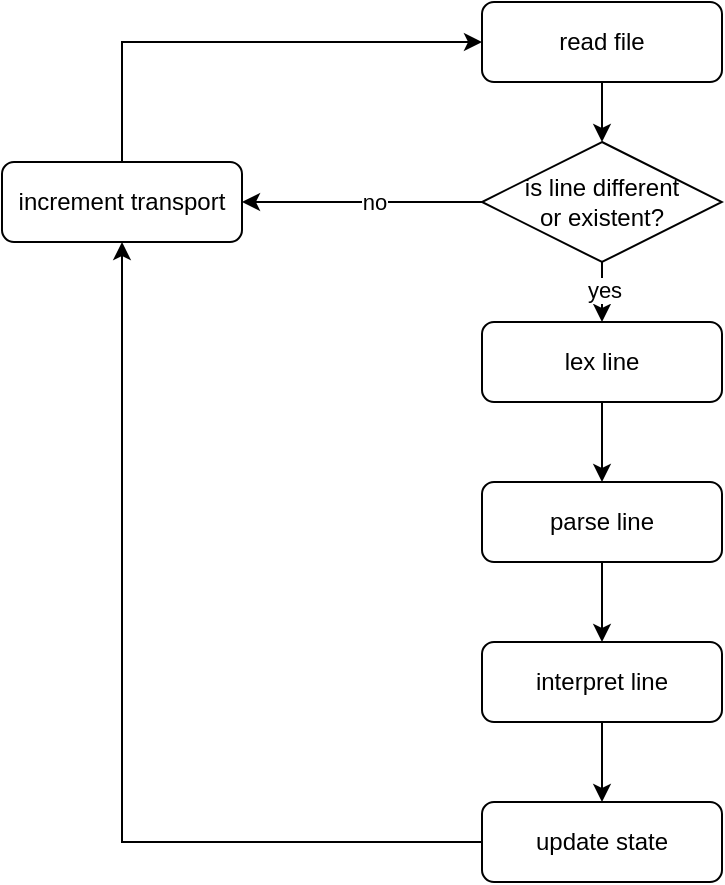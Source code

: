 <mxfile version="21.4.0" type="github">
  <diagram name="Page-1" id="0EupNEKPYwHdG02tcqmC">
    <mxGraphModel dx="1026" dy="606" grid="1" gridSize="10" guides="1" tooltips="1" connect="1" arrows="1" fold="1" page="1" pageScale="1" pageWidth="827" pageHeight="1169" math="0" shadow="0">
      <root>
        <mxCell id="0" />
        <mxCell id="1" parent="0" />
        <mxCell id="SH3Vviy2txnLB1Nsxo0J-16" style="edgeStyle=orthogonalEdgeStyle;rounded=0;orthogonalLoop=1;jettySize=auto;html=1;entryX=0.5;entryY=0;entryDx=0;entryDy=0;" edge="1" parent="1" source="SH3Vviy2txnLB1Nsxo0J-1" target="SH3Vviy2txnLB1Nsxo0J-15">
          <mxGeometry relative="1" as="geometry" />
        </mxCell>
        <mxCell id="SH3Vviy2txnLB1Nsxo0J-1" value="lex line" style="rounded=1;whiteSpace=wrap;html=1;" vertex="1" parent="1">
          <mxGeometry x="480" y="240" width="120" height="40" as="geometry" />
        </mxCell>
        <mxCell id="SH3Vviy2txnLB1Nsxo0J-20" style="edgeStyle=orthogonalEdgeStyle;rounded=0;orthogonalLoop=1;jettySize=auto;html=1;entryX=0.5;entryY=1;entryDx=0;entryDy=0;" edge="1" parent="1" source="SH3Vviy2txnLB1Nsxo0J-3" target="SH3Vviy2txnLB1Nsxo0J-4">
          <mxGeometry relative="1" as="geometry" />
        </mxCell>
        <mxCell id="SH3Vviy2txnLB1Nsxo0J-3" value="update state" style="rounded=1;whiteSpace=wrap;html=1;" vertex="1" parent="1">
          <mxGeometry x="480" y="480" width="120" height="40" as="geometry" />
        </mxCell>
        <mxCell id="SH3Vviy2txnLB1Nsxo0J-13" style="edgeStyle=orthogonalEdgeStyle;rounded=0;orthogonalLoop=1;jettySize=auto;html=1;entryX=0;entryY=0.5;entryDx=0;entryDy=0;" edge="1" parent="1" source="SH3Vviy2txnLB1Nsxo0J-4" target="SH3Vviy2txnLB1Nsxo0J-5">
          <mxGeometry relative="1" as="geometry">
            <Array as="points">
              <mxPoint x="300" y="100" />
            </Array>
          </mxGeometry>
        </mxCell>
        <mxCell id="SH3Vviy2txnLB1Nsxo0J-4" value="increment transport" style="rounded=1;whiteSpace=wrap;html=1;" vertex="1" parent="1">
          <mxGeometry x="240" y="160" width="120" height="40" as="geometry" />
        </mxCell>
        <mxCell id="SH3Vviy2txnLB1Nsxo0J-8" style="edgeStyle=orthogonalEdgeStyle;rounded=0;orthogonalLoop=1;jettySize=auto;html=1;entryX=0.5;entryY=0;entryDx=0;entryDy=0;" edge="1" parent="1" source="SH3Vviy2txnLB1Nsxo0J-5" target="SH3Vviy2txnLB1Nsxo0J-6">
          <mxGeometry relative="1" as="geometry" />
        </mxCell>
        <mxCell id="SH3Vviy2txnLB1Nsxo0J-5" value="read file" style="rounded=1;whiteSpace=wrap;html=1;" vertex="1" parent="1">
          <mxGeometry x="480" y="80" width="120" height="40" as="geometry" />
        </mxCell>
        <mxCell id="SH3Vviy2txnLB1Nsxo0J-7" style="edgeStyle=orthogonalEdgeStyle;rounded=0;orthogonalLoop=1;jettySize=auto;html=1;" edge="1" parent="1" source="SH3Vviy2txnLB1Nsxo0J-6" target="SH3Vviy2txnLB1Nsxo0J-1">
          <mxGeometry relative="1" as="geometry" />
        </mxCell>
        <mxCell id="SH3Vviy2txnLB1Nsxo0J-9" value="yes" style="edgeLabel;html=1;align=center;verticalAlign=middle;resizable=0;points=[];" vertex="1" connectable="0" parent="SH3Vviy2txnLB1Nsxo0J-7">
          <mxGeometry x="0.36" y="1" relative="1" as="geometry">
            <mxPoint as="offset" />
          </mxGeometry>
        </mxCell>
        <mxCell id="SH3Vviy2txnLB1Nsxo0J-12" style="edgeStyle=orthogonalEdgeStyle;rounded=0;orthogonalLoop=1;jettySize=auto;html=1;entryX=1;entryY=0.5;entryDx=0;entryDy=0;" edge="1" parent="1" source="SH3Vviy2txnLB1Nsxo0J-6" target="SH3Vviy2txnLB1Nsxo0J-4">
          <mxGeometry relative="1" as="geometry" />
        </mxCell>
        <mxCell id="SH3Vviy2txnLB1Nsxo0J-14" value="no" style="edgeLabel;html=1;align=center;verticalAlign=middle;resizable=0;points=[];" vertex="1" connectable="0" parent="SH3Vviy2txnLB1Nsxo0J-12">
          <mxGeometry x="-0.1" relative="1" as="geometry">
            <mxPoint as="offset" />
          </mxGeometry>
        </mxCell>
        <mxCell id="SH3Vviy2txnLB1Nsxo0J-6" value="is line different&lt;br&gt;or existent?" style="rhombus;whiteSpace=wrap;html=1;" vertex="1" parent="1">
          <mxGeometry x="480" y="150" width="120" height="60" as="geometry" />
        </mxCell>
        <mxCell id="SH3Vviy2txnLB1Nsxo0J-18" style="edgeStyle=orthogonalEdgeStyle;rounded=0;orthogonalLoop=1;jettySize=auto;html=1;entryX=0.5;entryY=0;entryDx=0;entryDy=0;" edge="1" parent="1" source="SH3Vviy2txnLB1Nsxo0J-15" target="SH3Vviy2txnLB1Nsxo0J-17">
          <mxGeometry relative="1" as="geometry" />
        </mxCell>
        <mxCell id="SH3Vviy2txnLB1Nsxo0J-15" value="parse line" style="rounded=1;whiteSpace=wrap;html=1;" vertex="1" parent="1">
          <mxGeometry x="480" y="320" width="120" height="40" as="geometry" />
        </mxCell>
        <mxCell id="SH3Vviy2txnLB1Nsxo0J-19" style="edgeStyle=orthogonalEdgeStyle;rounded=0;orthogonalLoop=1;jettySize=auto;html=1;entryX=0.5;entryY=0;entryDx=0;entryDy=0;" edge="1" parent="1" source="SH3Vviy2txnLB1Nsxo0J-17" target="SH3Vviy2txnLB1Nsxo0J-3">
          <mxGeometry relative="1" as="geometry" />
        </mxCell>
        <mxCell id="SH3Vviy2txnLB1Nsxo0J-17" value="interpret line" style="rounded=1;whiteSpace=wrap;html=1;" vertex="1" parent="1">
          <mxGeometry x="480" y="400" width="120" height="40" as="geometry" />
        </mxCell>
      </root>
    </mxGraphModel>
  </diagram>
</mxfile>
